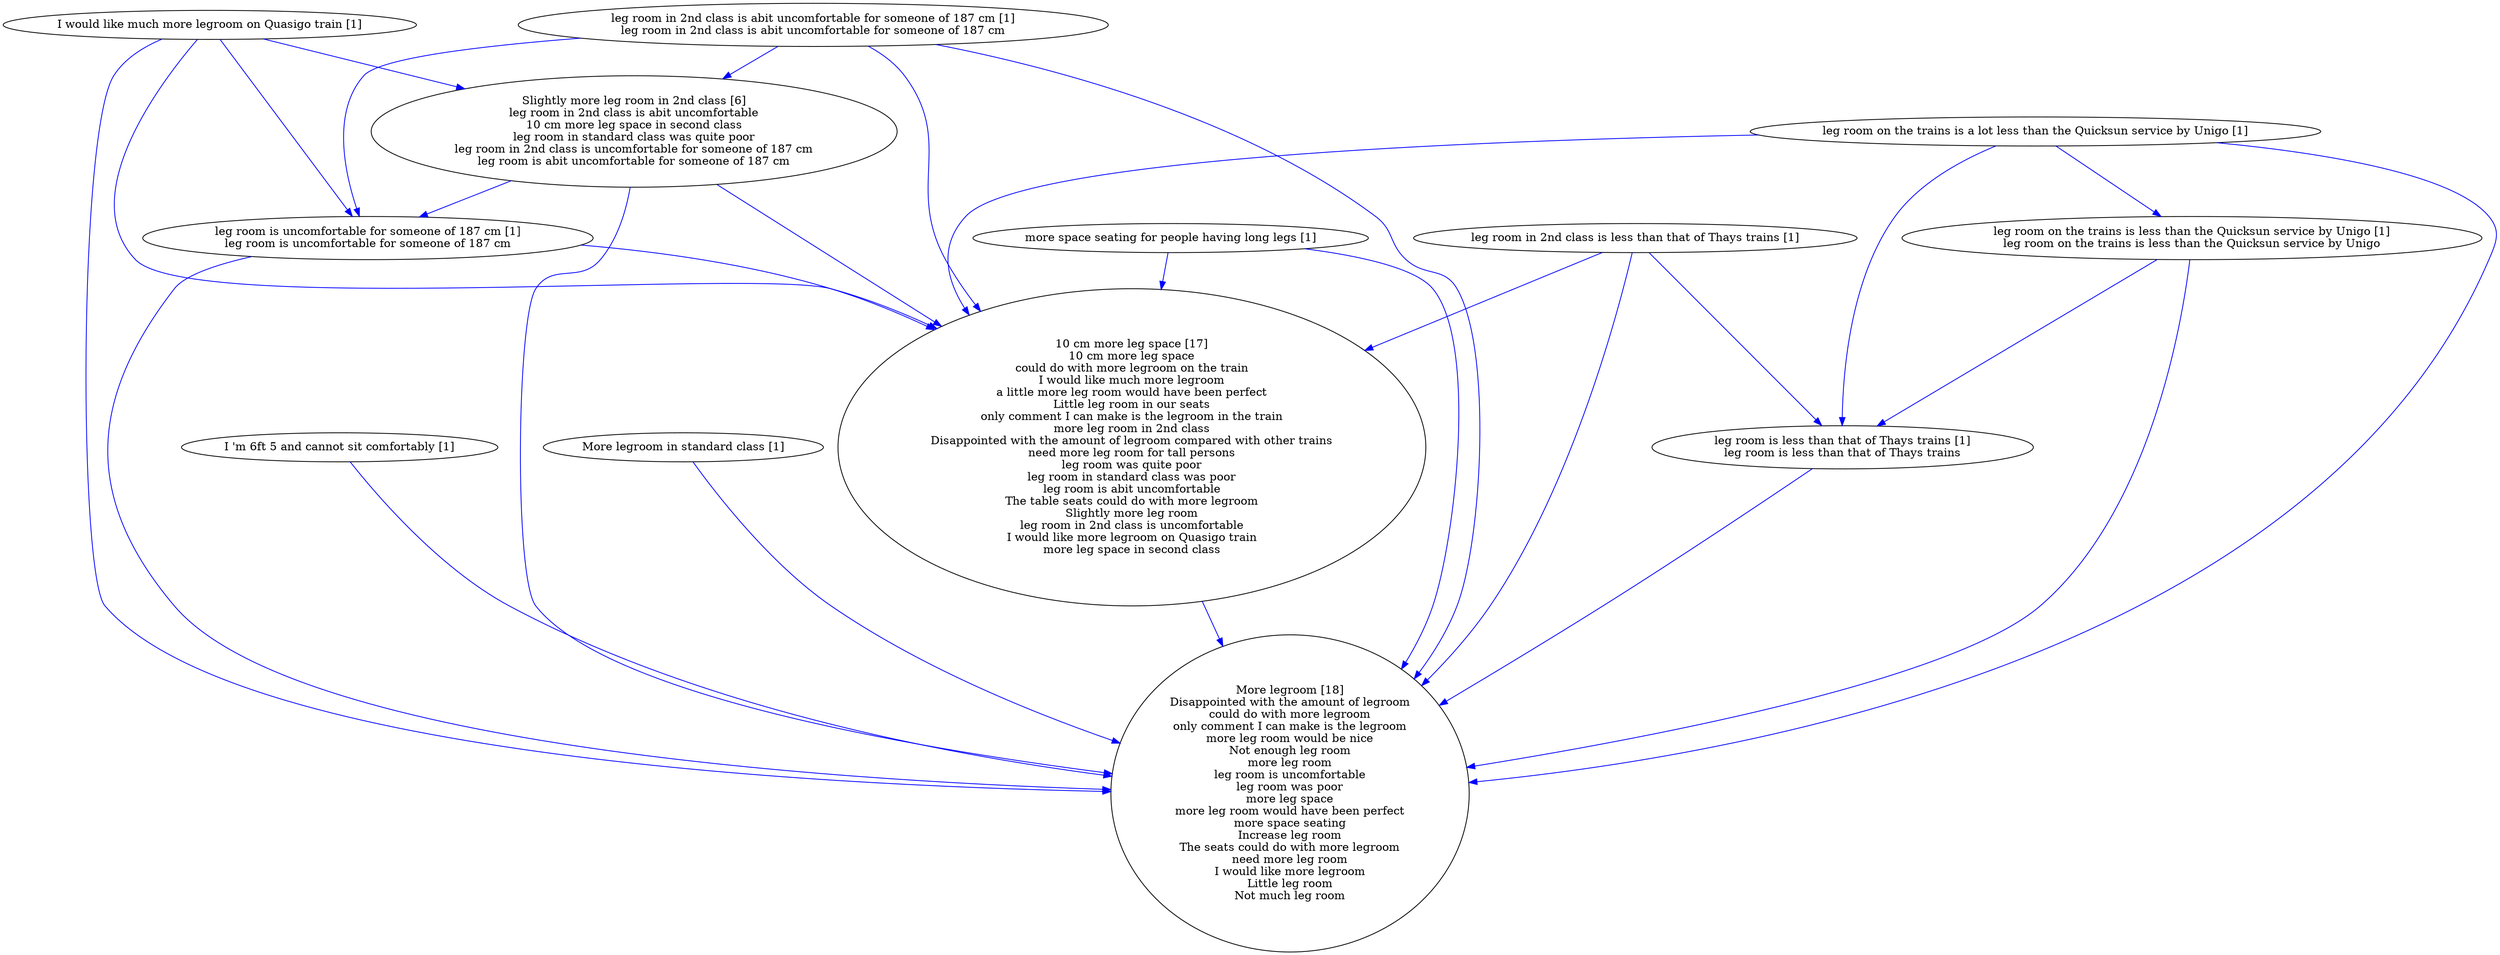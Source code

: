 digraph collapsedGraph {
"10 cm more leg space [17]\n10 cm more leg space\ncould do with more legroom on the train\nI would like much more legroom\na little more leg room would have been perfect\nLittle leg room in our seats\nonly comment I can make is the legroom in the train\nmore leg room in 2nd class\nDisappointed with the amount of legroom compared with other trains\nneed more leg room for tall persons\nleg room was quite poor\nleg room in standard class was poor\nleg room is abit uncomfortable\nThe table seats could do with more legroom\nSlightly more leg room\nleg room in 2nd class is uncomfortable\nI would like more legroom on Quasigo train\nmore leg space in second class""More legroom [18]\nDisappointed with the amount of legroom\ncould do with more legroom\nonly comment I can make is the legroom\nmore leg room would be nice\nNot enough leg room\nmore leg room\nleg room is uncomfortable\nleg room was poor\nmore leg space\nmore leg room would have been perfect\nmore space seating\nIncrease leg room\nThe seats could do with more legroom\nneed more leg room\nI would like more legroom\nLittle leg room\nNot much leg room""Slightly more leg room in 2nd class [6]\nleg room in 2nd class is abit uncomfortable\n10 cm more leg space in second class\nleg room in standard class was quite poor\nleg room in 2nd class is uncomfortable for someone of 187 cm\nleg room is abit uncomfortable for someone of 187 cm""I 'm 6ft 5 and cannot sit comfortably [1]""I would like much more legroom on Quasigo train [1]""More legroom in standard class [1]""leg room in 2nd class is abit uncomfortable for someone of 187 cm [1]\nleg room in 2nd class is abit uncomfortable for someone of 187 cm""leg room is uncomfortable for someone of 187 cm [1]\nleg room is uncomfortable for someone of 187 cm""leg room in 2nd class is less than that of Thays trains [1]""leg room is less than that of Thays trains [1]\nleg room is less than that of Thays trains""leg room on the trains is a lot less than the Quicksun service by Unigo [1]""leg room on the trains is less than the Quicksun service by Unigo [1]\nleg room on the trains is less than the Quicksun service by Unigo""more space seating for people having long legs [1]""leg room in 2nd class is abit uncomfortable for someone of 187 cm [1]\nleg room in 2nd class is abit uncomfortable for someone of 187 cm" -> "leg room is uncomfortable for someone of 187 cm [1]\nleg room is uncomfortable for someone of 187 cm" [color=blue]
"Slightly more leg room in 2nd class [6]\nleg room in 2nd class is abit uncomfortable\n10 cm more leg space in second class\nleg room in standard class was quite poor\nleg room in 2nd class is uncomfortable for someone of 187 cm\nleg room is abit uncomfortable for someone of 187 cm" -> "10 cm more leg space [17]\n10 cm more leg space\ncould do with more legroom on the train\nI would like much more legroom\na little more leg room would have been perfect\nLittle leg room in our seats\nonly comment I can make is the legroom in the train\nmore leg room in 2nd class\nDisappointed with the amount of legroom compared with other trains\nneed more leg room for tall persons\nleg room was quite poor\nleg room in standard class was poor\nleg room is abit uncomfortable\nThe table seats could do with more legroom\nSlightly more leg room\nleg room in 2nd class is uncomfortable\nI would like more legroom on Quasigo train\nmore leg space in second class" [color=blue]
"I would like much more legroom on Quasigo train [1]" -> "10 cm more leg space [17]\n10 cm more leg space\ncould do with more legroom on the train\nI would like much more legroom\na little more leg room would have been perfect\nLittle leg room in our seats\nonly comment I can make is the legroom in the train\nmore leg room in 2nd class\nDisappointed with the amount of legroom compared with other trains\nneed more leg room for tall persons\nleg room was quite poor\nleg room in standard class was poor\nleg room is abit uncomfortable\nThe table seats could do with more legroom\nSlightly more leg room\nleg room in 2nd class is uncomfortable\nI would like more legroom on Quasigo train\nmore leg space in second class" [color=blue]
"leg room in 2nd class is abit uncomfortable for someone of 187 cm [1]\nleg room in 2nd class is abit uncomfortable for someone of 187 cm" -> "10 cm more leg space [17]\n10 cm more leg space\ncould do with more legroom on the train\nI would like much more legroom\na little more leg room would have been perfect\nLittle leg room in our seats\nonly comment I can make is the legroom in the train\nmore leg room in 2nd class\nDisappointed with the amount of legroom compared with other trains\nneed more leg room for tall persons\nleg room was quite poor\nleg room in standard class was poor\nleg room is abit uncomfortable\nThe table seats could do with more legroom\nSlightly more leg room\nleg room in 2nd class is uncomfortable\nI would like more legroom on Quasigo train\nmore leg space in second class" [color=blue]
"leg room in 2nd class is abit uncomfortable for someone of 187 cm [1]\nleg room in 2nd class is abit uncomfortable for someone of 187 cm" -> "Slightly more leg room in 2nd class [6]\nleg room in 2nd class is abit uncomfortable\n10 cm more leg space in second class\nleg room in standard class was quite poor\nleg room in 2nd class is uncomfortable for someone of 187 cm\nleg room is abit uncomfortable for someone of 187 cm" [color=blue]
"leg room is uncomfortable for someone of 187 cm [1]\nleg room is uncomfortable for someone of 187 cm" -> "10 cm more leg space [17]\n10 cm more leg space\ncould do with more legroom on the train\nI would like much more legroom\na little more leg room would have been perfect\nLittle leg room in our seats\nonly comment I can make is the legroom in the train\nmore leg room in 2nd class\nDisappointed with the amount of legroom compared with other trains\nneed more leg room for tall persons\nleg room was quite poor\nleg room in standard class was poor\nleg room is abit uncomfortable\nThe table seats could do with more legroom\nSlightly more leg room\nleg room in 2nd class is uncomfortable\nI would like more legroom on Quasigo train\nmore leg space in second class" [color=blue]
"leg room in 2nd class is less than that of Thays trains [1]" -> "leg room is less than that of Thays trains [1]\nleg room is less than that of Thays trains" [color=blue]
"leg room in 2nd class is less than that of Thays trains [1]" -> "10 cm more leg space [17]\n10 cm more leg space\ncould do with more legroom on the train\nI would like much more legroom\na little more leg room would have been perfect\nLittle leg room in our seats\nonly comment I can make is the legroom in the train\nmore leg room in 2nd class\nDisappointed with the amount of legroom compared with other trains\nneed more leg room for tall persons\nleg room was quite poor\nleg room in standard class was poor\nleg room is abit uncomfortable\nThe table seats could do with more legroom\nSlightly more leg room\nleg room in 2nd class is uncomfortable\nI would like more legroom on Quasigo train\nmore leg space in second class" [color=blue]
"Slightly more leg room in 2nd class [6]\nleg room in 2nd class is abit uncomfortable\n10 cm more leg space in second class\nleg room in standard class was quite poor\nleg room in 2nd class is uncomfortable for someone of 187 cm\nleg room is abit uncomfortable for someone of 187 cm" -> "leg room is uncomfortable for someone of 187 cm [1]\nleg room is uncomfortable for someone of 187 cm" [color=blue]
"I would like much more legroom on Quasigo train [1]" -> "Slightly more leg room in 2nd class [6]\nleg room in 2nd class is abit uncomfortable\n10 cm more leg space in second class\nleg room in standard class was quite poor\nleg room in 2nd class is uncomfortable for someone of 187 cm\nleg room is abit uncomfortable for someone of 187 cm" [color=blue]
"I would like much more legroom on Quasigo train [1]" -> "leg room is uncomfortable for someone of 187 cm [1]\nleg room is uncomfortable for someone of 187 cm" [color=blue]
"leg room on the trains is a lot less than the Quicksun service by Unigo [1]" -> "leg room on the trains is less than the Quicksun service by Unigo [1]\nleg room on the trains is less than the Quicksun service by Unigo" [color=blue]
"leg room on the trains is a lot less than the Quicksun service by Unigo [1]" -> "10 cm more leg space [17]\n10 cm more leg space\ncould do with more legroom on the train\nI would like much more legroom\na little more leg room would have been perfect\nLittle leg room in our seats\nonly comment I can make is the legroom in the train\nmore leg room in 2nd class\nDisappointed with the amount of legroom compared with other trains\nneed more leg room for tall persons\nleg room was quite poor\nleg room in standard class was poor\nleg room is abit uncomfortable\nThe table seats could do with more legroom\nSlightly more leg room\nleg room in 2nd class is uncomfortable\nI would like more legroom on Quasigo train\nmore leg space in second class" [color=blue]
"leg room on the trains is less than the Quicksun service by Unigo [1]\nleg room on the trains is less than the Quicksun service by Unigo" -> "leg room is less than that of Thays trains [1]\nleg room is less than that of Thays trains" [color=blue]
"leg room on the trains is a lot less than the Quicksun service by Unigo [1]" -> "leg room is less than that of Thays trains [1]\nleg room is less than that of Thays trains" [color=blue]
"leg room on the trains is less than the Quicksun service by Unigo [1]\nleg room on the trains is less than the Quicksun service by Unigo" -> "More legroom [18]\nDisappointed with the amount of legroom\ncould do with more legroom\nonly comment I can make is the legroom\nmore leg room would be nice\nNot enough leg room\nmore leg room\nleg room is uncomfortable\nleg room was poor\nmore leg space\nmore leg room would have been perfect\nmore space seating\nIncrease leg room\nThe seats could do with more legroom\nneed more leg room\nI would like more legroom\nLittle leg room\nNot much leg room" [color=blue]
"I 'm 6ft 5 and cannot sit comfortably [1]" -> "More legroom [18]\nDisappointed with the amount of legroom\ncould do with more legroom\nonly comment I can make is the legroom\nmore leg room would be nice\nNot enough leg room\nmore leg room\nleg room is uncomfortable\nleg room was poor\nmore leg space\nmore leg room would have been perfect\nmore space seating\nIncrease leg room\nThe seats could do with more legroom\nneed more leg room\nI would like more legroom\nLittle leg room\nNot much leg room" [color=blue]
"leg room is less than that of Thays trains [1]\nleg room is less than that of Thays trains" -> "More legroom [18]\nDisappointed with the amount of legroom\ncould do with more legroom\nonly comment I can make is the legroom\nmore leg room would be nice\nNot enough leg room\nmore leg room\nleg room is uncomfortable\nleg room was poor\nmore leg space\nmore leg room would have been perfect\nmore space seating\nIncrease leg room\nThe seats could do with more legroom\nneed more leg room\nI would like more legroom\nLittle leg room\nNot much leg room" [color=blue]
"Slightly more leg room in 2nd class [6]\nleg room in 2nd class is abit uncomfortable\n10 cm more leg space in second class\nleg room in standard class was quite poor\nleg room in 2nd class is uncomfortable for someone of 187 cm\nleg room is abit uncomfortable for someone of 187 cm" -> "More legroom [18]\nDisappointed with the amount of legroom\ncould do with more legroom\nonly comment I can make is the legroom\nmore leg room would be nice\nNot enough leg room\nmore leg room\nleg room is uncomfortable\nleg room was poor\nmore leg space\nmore leg room would have been perfect\nmore space seating\nIncrease leg room\nThe seats could do with more legroom\nneed more leg room\nI would like more legroom\nLittle leg room\nNot much leg room" [color=blue]
"10 cm more leg space [17]\n10 cm more leg space\ncould do with more legroom on the train\nI would like much more legroom\na little more leg room would have been perfect\nLittle leg room in our seats\nonly comment I can make is the legroom in the train\nmore leg room in 2nd class\nDisappointed with the amount of legroom compared with other trains\nneed more leg room for tall persons\nleg room was quite poor\nleg room in standard class was poor\nleg room is abit uncomfortable\nThe table seats could do with more legroom\nSlightly more leg room\nleg room in 2nd class is uncomfortable\nI would like more legroom on Quasigo train\nmore leg space in second class" -> "More legroom [18]\nDisappointed with the amount of legroom\ncould do with more legroom\nonly comment I can make is the legroom\nmore leg room would be nice\nNot enough leg room\nmore leg room\nleg room is uncomfortable\nleg room was poor\nmore leg space\nmore leg room would have been perfect\nmore space seating\nIncrease leg room\nThe seats could do with more legroom\nneed more leg room\nI would like more legroom\nLittle leg room\nNot much leg room" [color=blue]
"I would like much more legroom on Quasigo train [1]" -> "More legroom [18]\nDisappointed with the amount of legroom\ncould do with more legroom\nonly comment I can make is the legroom\nmore leg room would be nice\nNot enough leg room\nmore leg room\nleg room is uncomfortable\nleg room was poor\nmore leg space\nmore leg room would have been perfect\nmore space seating\nIncrease leg room\nThe seats could do with more legroom\nneed more leg room\nI would like more legroom\nLittle leg room\nNot much leg room" [color=blue]
"More legroom in standard class [1]" -> "More legroom [18]\nDisappointed with the amount of legroom\ncould do with more legroom\nonly comment I can make is the legroom\nmore leg room would be nice\nNot enough leg room\nmore leg room\nleg room is uncomfortable\nleg room was poor\nmore leg space\nmore leg room would have been perfect\nmore space seating\nIncrease leg room\nThe seats could do with more legroom\nneed more leg room\nI would like more legroom\nLittle leg room\nNot much leg room" [color=blue]
"leg room in 2nd class is abit uncomfortable for someone of 187 cm [1]\nleg room in 2nd class is abit uncomfortable for someone of 187 cm" -> "More legroom [18]\nDisappointed with the amount of legroom\ncould do with more legroom\nonly comment I can make is the legroom\nmore leg room would be nice\nNot enough leg room\nmore leg room\nleg room is uncomfortable\nleg room was poor\nmore leg space\nmore leg room would have been perfect\nmore space seating\nIncrease leg room\nThe seats could do with more legroom\nneed more leg room\nI would like more legroom\nLittle leg room\nNot much leg room" [color=blue]
"leg room is uncomfortable for someone of 187 cm [1]\nleg room is uncomfortable for someone of 187 cm" -> "More legroom [18]\nDisappointed with the amount of legroom\ncould do with more legroom\nonly comment I can make is the legroom\nmore leg room would be nice\nNot enough leg room\nmore leg room\nleg room is uncomfortable\nleg room was poor\nmore leg space\nmore leg room would have been perfect\nmore space seating\nIncrease leg room\nThe seats could do with more legroom\nneed more leg room\nI would like more legroom\nLittle leg room\nNot much leg room" [color=blue]
"leg room in 2nd class is less than that of Thays trains [1]" -> "More legroom [18]\nDisappointed with the amount of legroom\ncould do with more legroom\nonly comment I can make is the legroom\nmore leg room would be nice\nNot enough leg room\nmore leg room\nleg room is uncomfortable\nleg room was poor\nmore leg space\nmore leg room would have been perfect\nmore space seating\nIncrease leg room\nThe seats could do with more legroom\nneed more leg room\nI would like more legroom\nLittle leg room\nNot much leg room" [color=blue]
"leg room on the trains is a lot less than the Quicksun service by Unigo [1]" -> "More legroom [18]\nDisappointed with the amount of legroom\ncould do with more legroom\nonly comment I can make is the legroom\nmore leg room would be nice\nNot enough leg room\nmore leg room\nleg room is uncomfortable\nleg room was poor\nmore leg space\nmore leg room would have been perfect\nmore space seating\nIncrease leg room\nThe seats could do with more legroom\nneed more leg room\nI would like more legroom\nLittle leg room\nNot much leg room" [color=blue]
"more space seating for people having long legs [1]" -> "10 cm more leg space [17]\n10 cm more leg space\ncould do with more legroom on the train\nI would like much more legroom\na little more leg room would have been perfect\nLittle leg room in our seats\nonly comment I can make is the legroom in the train\nmore leg room in 2nd class\nDisappointed with the amount of legroom compared with other trains\nneed more leg room for tall persons\nleg room was quite poor\nleg room in standard class was poor\nleg room is abit uncomfortable\nThe table seats could do with more legroom\nSlightly more leg room\nleg room in 2nd class is uncomfortable\nI would like more legroom on Quasigo train\nmore leg space in second class" [color=blue]
"more space seating for people having long legs [1]" -> "More legroom [18]\nDisappointed with the amount of legroom\ncould do with more legroom\nonly comment I can make is the legroom\nmore leg room would be nice\nNot enough leg room\nmore leg room\nleg room is uncomfortable\nleg room was poor\nmore leg space\nmore leg room would have been perfect\nmore space seating\nIncrease leg room\nThe seats could do with more legroom\nneed more leg room\nI would like more legroom\nLittle leg room\nNot much leg room" [color=blue]
}